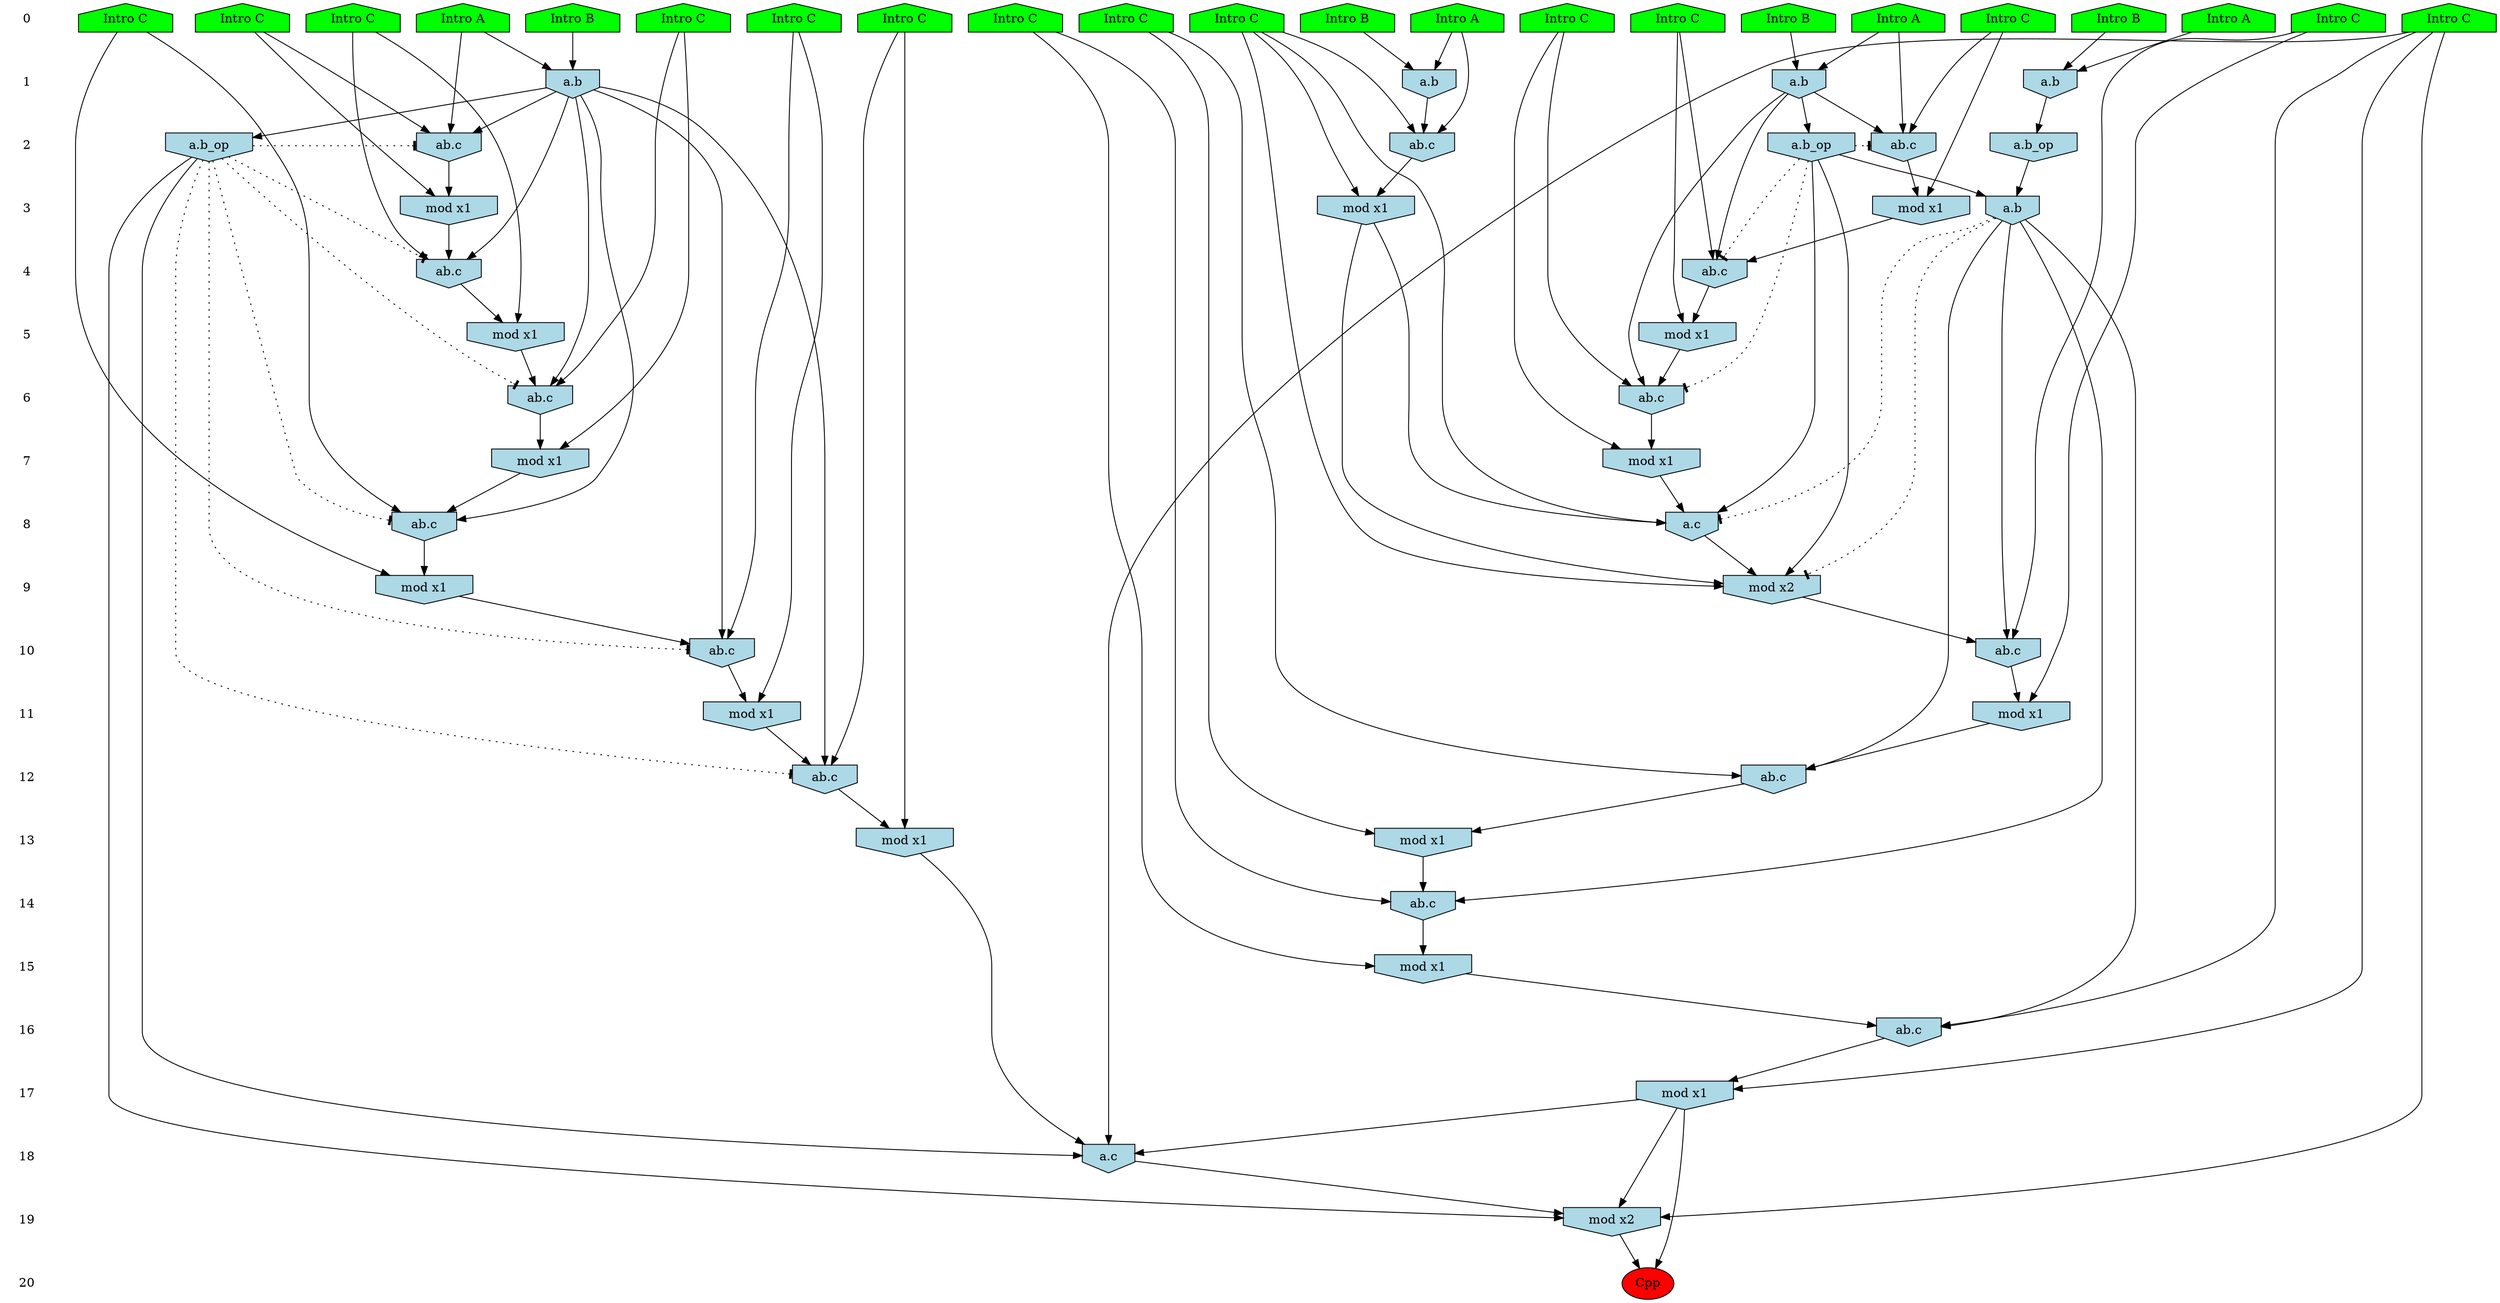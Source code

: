 /* Compression of 1 causal flows obtained in average at 1.858085E+01 t.u */
/* Compressed causal flows were: [3346] */
digraph G{
 ranksep=.5 ; 
{ rank = same ; "0" [shape=plaintext] ; node_1 [label ="Intro B", shape=house, style=filled, fillcolor=green] ;
node_2 [label ="Intro B", shape=house, style=filled, fillcolor=green] ;
node_3 [label ="Intro B", shape=house, style=filled, fillcolor=green] ;
node_4 [label ="Intro A", shape=house, style=filled, fillcolor=green] ;
node_5 [label ="Intro A", shape=house, style=filled, fillcolor=green] ;
node_6 [label ="Intro B", shape=house, style=filled, fillcolor=green] ;
node_7 [label ="Intro A", shape=house, style=filled, fillcolor=green] ;
node_8 [label ="Intro A", shape=house, style=filled, fillcolor=green] ;
node_9 [label ="Intro C", shape=house, style=filled, fillcolor=green] ;
node_10 [label ="Intro C", shape=house, style=filled, fillcolor=green] ;
node_11 [label ="Intro C", shape=house, style=filled, fillcolor=green] ;
node_12 [label ="Intro C", shape=house, style=filled, fillcolor=green] ;
node_13 [label ="Intro C", shape=house, style=filled, fillcolor=green] ;
node_14 [label ="Intro C", shape=house, style=filled, fillcolor=green] ;
node_15 [label ="Intro C", shape=house, style=filled, fillcolor=green] ;
node_16 [label ="Intro C", shape=house, style=filled, fillcolor=green] ;
node_17 [label ="Intro C", shape=house, style=filled, fillcolor=green] ;
node_18 [label ="Intro C", shape=house, style=filled, fillcolor=green] ;
node_19 [label ="Intro C", shape=house, style=filled, fillcolor=green] ;
node_20 [label ="Intro C", shape=house, style=filled, fillcolor=green] ;
node_21 [label ="Intro C", shape=house, style=filled, fillcolor=green] ;
node_22 [label ="Intro C", shape=house, style=filled, fillcolor=green] ;
}
{ rank = same ; "1" [shape=plaintext] ; node_23 [label="a.b", shape=invhouse, style=filled, fillcolor = lightblue] ;
node_24 [label="a.b", shape=invhouse, style=filled, fillcolor = lightblue] ;
node_28 [label="a.b", shape=invhouse, style=filled, fillcolor = lightblue] ;
node_38 [label="a.b", shape=invhouse, style=filled, fillcolor = lightblue] ;
}
{ rank = same ; "2" [shape=plaintext] ; node_25 [label="ab.c", shape=invhouse, style=filled, fillcolor = lightblue] ;
node_27 [label="ab.c", shape=invhouse, style=filled, fillcolor = lightblue] ;
node_30 [label="ab.c", shape=invhouse, style=filled, fillcolor = lightblue] ;
node_42 [label="a.b_op", shape=invhouse, style=filled, fillcolor = lightblue] ;
node_47 [label="a.b_op", shape=invhouse, style=filled, fillcolor = lightblue] ;
node_53 [label="a.b_op", shape=invhouse, style=filled, fillcolor = lightblue] ;
}
{ rank = same ; "3" [shape=plaintext] ; node_26 [label="mod x1", shape=invhouse, style=filled, fillcolor = lightblue] ;
node_29 [label="mod x1", shape=invhouse, style=filled, fillcolor = lightblue] ;
node_31 [label="mod x1", shape=invhouse, style=filled, fillcolor = lightblue] ;
node_48 [label="a.b", shape=invhouse, style=filled, fillcolor = lightblue] ;
}
{ rank = same ; "4" [shape=plaintext] ; node_32 [label="ab.c", shape=invhouse, style=filled, fillcolor = lightblue] ;
node_35 [label="ab.c", shape=invhouse, style=filled, fillcolor = lightblue] ;
}
{ rank = same ; "5" [shape=plaintext] ; node_33 [label="mod x1", shape=invhouse, style=filled, fillcolor = lightblue] ;
node_39 [label="mod x1", shape=invhouse, style=filled, fillcolor = lightblue] ;
}
{ rank = same ; "6" [shape=plaintext] ; node_34 [label="ab.c", shape=invhouse, style=filled, fillcolor = lightblue] ;
node_40 [label="ab.c", shape=invhouse, style=filled, fillcolor = lightblue] ;
}
{ rank = same ; "7" [shape=plaintext] ; node_36 [label="mod x1", shape=invhouse, style=filled, fillcolor = lightblue] ;
node_41 [label="mod x1", shape=invhouse, style=filled, fillcolor = lightblue] ;
}
{ rank = same ; "8" [shape=plaintext] ; node_37 [label="ab.c", shape=invhouse, style=filled, fillcolor = lightblue] ;
node_43 [label="a.c", shape=invhouse, style=filled, fillcolor = lightblue] ;
}
{ rank = same ; "9" [shape=plaintext] ; node_44 [label="mod x1", shape=invhouse, style=filled, fillcolor = lightblue] ;
node_46 [label="mod x2", shape=invhouse, style=filled, fillcolor = lightblue] ;
}
{ rank = same ; "10" [shape=plaintext] ; node_45 [label="ab.c", shape=invhouse, style=filled, fillcolor = lightblue] ;
node_51 [label="ab.c", shape=invhouse, style=filled, fillcolor = lightblue] ;
}
{ rank = same ; "11" [shape=plaintext] ; node_49 [label="mod x1", shape=invhouse, style=filled, fillcolor = lightblue] ;
node_52 [label="mod x1", shape=invhouse, style=filled, fillcolor = lightblue] ;
}
{ rank = same ; "12" [shape=plaintext] ; node_50 [label="ab.c", shape=invhouse, style=filled, fillcolor = lightblue] ;
node_54 [label="ab.c", shape=invhouse, style=filled, fillcolor = lightblue] ;
}
{ rank = same ; "13" [shape=plaintext] ; node_55 [label="mod x1", shape=invhouse, style=filled, fillcolor = lightblue] ;
node_56 [label="mod x1", shape=invhouse, style=filled, fillcolor = lightblue] ;
}
{ rank = same ; "14" [shape=plaintext] ; node_57 [label="ab.c", shape=invhouse, style=filled, fillcolor = lightblue] ;
}
{ rank = same ; "15" [shape=plaintext] ; node_58 [label="mod x1", shape=invhouse, style=filled, fillcolor = lightblue] ;
}
{ rank = same ; "16" [shape=plaintext] ; node_59 [label="ab.c", shape=invhouse, style=filled, fillcolor = lightblue] ;
}
{ rank = same ; "17" [shape=plaintext] ; node_60 [label="mod x1", shape=invhouse, style=filled, fillcolor = lightblue] ;
}
{ rank = same ; "18" [shape=plaintext] ; node_61 [label="a.c", shape=invhouse, style=filled, fillcolor = lightblue] ;
}
{ rank = same ; "19" [shape=plaintext] ; node_62 [label="mod x2", shape=invhouse, style=filled, fillcolor = lightblue] ;
}
{ rank = same ; "20" [shape=plaintext] ; node_63 [label ="Cpp", style=filled, fillcolor=red] ;
}
"0" -> "1" [style="invis"]; 
"1" -> "2" [style="invis"]; 
"2" -> "3" [style="invis"]; 
"3" -> "4" [style="invis"]; 
"4" -> "5" [style="invis"]; 
"5" -> "6" [style="invis"]; 
"6" -> "7" [style="invis"]; 
"7" -> "8" [style="invis"]; 
"8" -> "9" [style="invis"]; 
"9" -> "10" [style="invis"]; 
"10" -> "11" [style="invis"]; 
"11" -> "12" [style="invis"]; 
"12" -> "13" [style="invis"]; 
"13" -> "14" [style="invis"]; 
"14" -> "15" [style="invis"]; 
"15" -> "16" [style="invis"]; 
"16" -> "17" [style="invis"]; 
"17" -> "18" [style="invis"]; 
"18" -> "19" [style="invis"]; 
"19" -> "20" [style="invis"]; 
node_5 -> node_23
node_6 -> node_23
node_3 -> node_24
node_4 -> node_24
node_4 -> node_25
node_16 -> node_25
node_24 -> node_25
node_16 -> node_26
node_25 -> node_26
node_5 -> node_27
node_9 -> node_27
node_23 -> node_27
node_1 -> node_28
node_8 -> node_28
node_9 -> node_29
node_27 -> node_29
node_8 -> node_30
node_17 -> node_30
node_28 -> node_30
node_17 -> node_31
node_30 -> node_31
node_21 -> node_32
node_24 -> node_32
node_26 -> node_32
node_21 -> node_33
node_32 -> node_33
node_22 -> node_34
node_24 -> node_34
node_33 -> node_34
node_10 -> node_35
node_28 -> node_35
node_31 -> node_35
node_22 -> node_36
node_34 -> node_36
node_12 -> node_37
node_24 -> node_37
node_36 -> node_37
node_2 -> node_38
node_7 -> node_38
node_10 -> node_39
node_35 -> node_39
node_20 -> node_40
node_28 -> node_40
node_39 -> node_40
node_20 -> node_41
node_40 -> node_41
node_28 -> node_42
node_9 -> node_43
node_29 -> node_43
node_41 -> node_43
node_42 -> node_43
node_12 -> node_44
node_37 -> node_44
node_15 -> node_45
node_24 -> node_45
node_44 -> node_45
node_9 -> node_46
node_29 -> node_46
node_42 -> node_46
node_43 -> node_46
node_38 -> node_47
node_42 -> node_48
node_47 -> node_48
node_15 -> node_49
node_45 -> node_49
node_13 -> node_50
node_24 -> node_50
node_49 -> node_50
node_11 -> node_51
node_46 -> node_51
node_48 -> node_51
node_11 -> node_52
node_51 -> node_52
node_24 -> node_53
node_18 -> node_54
node_48 -> node_54
node_52 -> node_54
node_13 -> node_55
node_50 -> node_55
node_18 -> node_56
node_54 -> node_56
node_19 -> node_57
node_48 -> node_57
node_56 -> node_57
node_19 -> node_58
node_57 -> node_58
node_14 -> node_59
node_48 -> node_59
node_58 -> node_59
node_14 -> node_60
node_59 -> node_60
node_14 -> node_61
node_53 -> node_61
node_55 -> node_61
node_60 -> node_61
node_14 -> node_62
node_53 -> node_62
node_60 -> node_62
node_61 -> node_62
node_60 -> node_63
node_62 -> node_63
node_42 -> node_40 [style=dotted, arrowhead = tee] 
node_42 -> node_35 [style=dotted, arrowhead = tee] 
node_42 -> node_30 [style=dotted, arrowhead = tee] 
node_48 -> node_46 [style=dotted, arrowhead = tee] 
node_48 -> node_43 [style=dotted, arrowhead = tee] 
node_53 -> node_50 [style=dotted, arrowhead = tee] 
node_53 -> node_45 [style=dotted, arrowhead = tee] 
node_53 -> node_37 [style=dotted, arrowhead = tee] 
node_53 -> node_34 [style=dotted, arrowhead = tee] 
node_53 -> node_32 [style=dotted, arrowhead = tee] 
node_53 -> node_25 [style=dotted, arrowhead = tee] 
}
/*
 Dot generation time: 0.000259
*/